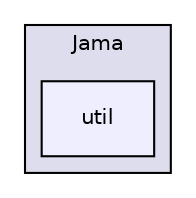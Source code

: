 digraph "java/Jama/util" {
  compound=true
  node [ fontsize="10", fontname="Helvetica"];
  edge [ labelfontsize="10", labelfontname="Helvetica"];
  subgraph clusterdir_fa918c9307a400c8102b01e36c569844 {
    graph [ bgcolor="#ddddee", pencolor="black", label="Jama" fontname="Helvetica", fontsize="10", URL="dir_fa918c9307a400c8102b01e36c569844.html"]
  dir_82e28ceba1ec38ec1a0fa7cc6b11e533 [shape=box, label="util", style="filled", fillcolor="#eeeeff", pencolor="black", URL="dir_82e28ceba1ec38ec1a0fa7cc6b11e533.html"];
  }
}

